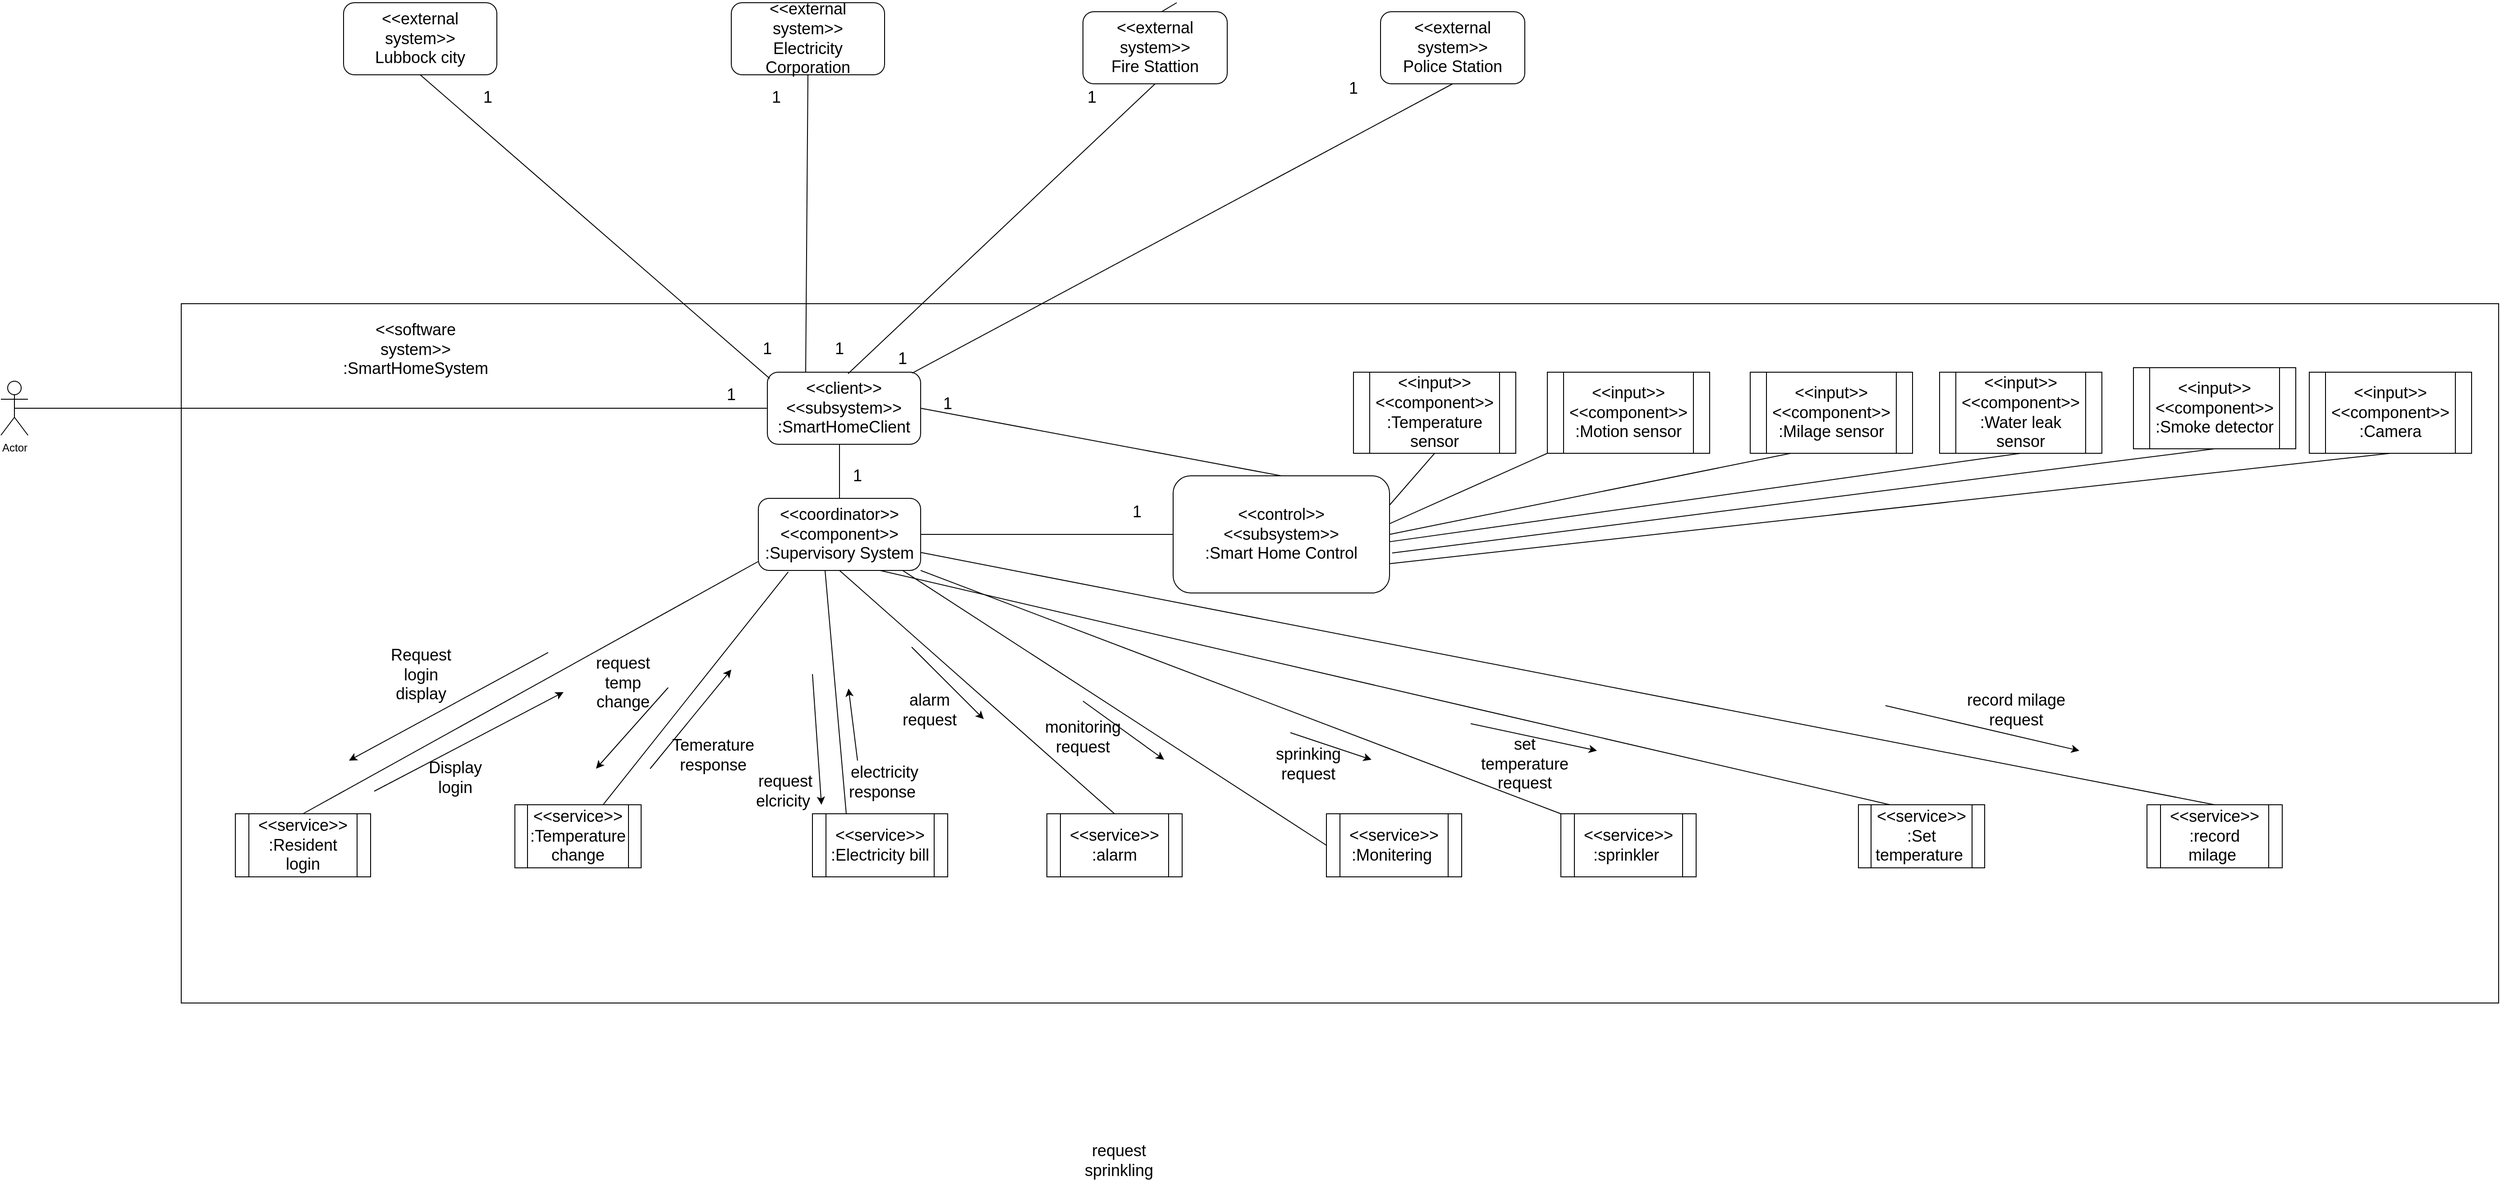 <mxfile version="17.5.0" type="github">
  <diagram id="LwQzlAVzvUyMy3VO4LuI" name="Page-1">
    <mxGraphModel dx="4247" dy="2860" grid="1" gridSize="10" guides="1" tooltips="1" connect="1" arrows="1" fold="1" page="1" pageScale="1" pageWidth="850" pageHeight="1100" math="0" shadow="0">
      <root>
        <mxCell id="0" />
        <mxCell id="1" parent="0" />
        <mxCell id="XMzmMy7WJoEY2yud8e1e-3" value="" style="rounded=0;whiteSpace=wrap;html=1;" vertex="1" parent="1">
          <mxGeometry x="-490" y="144" width="2570" height="776" as="geometry" />
        </mxCell>
        <mxCell id="XMzmMy7WJoEY2yud8e1e-4" value="&amp;lt;&amp;lt;software system&amp;gt;&amp;gt;&lt;br style=&quot;font-size: 18px;&quot;&gt;:SmartHomeSystem" style="text;html=1;strokeColor=none;fillColor=none;align=center;verticalAlign=middle;whiteSpace=wrap;rounded=0;fontSize=18;" vertex="1" parent="1">
          <mxGeometry x="-310" y="180" width="160" height="29" as="geometry" />
        </mxCell>
        <mxCell id="XMzmMy7WJoEY2yud8e1e-5" value="&lt;span style=&quot;font-size: 18px;&quot;&gt;&amp;lt;&amp;lt;client&amp;gt;&amp;gt;&lt;/span&gt;&lt;br style=&quot;font-size: 18px;&quot;&gt;&lt;span style=&quot;font-size: 18px;&quot;&gt;&amp;lt;&amp;lt;subsystem&amp;gt;&amp;gt;&lt;/span&gt;&lt;br style=&quot;font-size: 18px;&quot;&gt;&lt;span style=&quot;font-size: 18px;&quot;&gt;:SmartHomeClient&lt;/span&gt;" style="rounded=1;whiteSpace=wrap;html=1;fontSize=18;" vertex="1" parent="1">
          <mxGeometry x="160" y="220" width="170" height="80" as="geometry" />
        </mxCell>
        <mxCell id="XMzmMy7WJoEY2yud8e1e-6" value="&amp;lt;&amp;lt;external system&amp;gt;&amp;gt;&lt;br style=&quot;font-size: 18px;&quot;&gt;Lubbock city" style="rounded=1;whiteSpace=wrap;html=1;fontSize=18;" vertex="1" parent="1">
          <mxGeometry x="-310" y="-190" width="170" height="80" as="geometry" />
        </mxCell>
        <mxCell id="XMzmMy7WJoEY2yud8e1e-7" value="&amp;lt;&amp;lt;external system&amp;gt;&amp;gt;&lt;br style=&quot;font-size: 18px;&quot;&gt;Electricity Corporation" style="rounded=1;whiteSpace=wrap;html=1;fontSize=18;" vertex="1" parent="1">
          <mxGeometry x="120" y="-190" width="170" height="80" as="geometry" />
        </mxCell>
        <mxCell id="XMzmMy7WJoEY2yud8e1e-8" value="&amp;lt;&amp;lt;external system&amp;gt;&amp;gt;&lt;br style=&quot;font-size: 18px;&quot;&gt;Police Station" style="rounded=1;whiteSpace=wrap;html=1;fontSize=18;" vertex="1" parent="1">
          <mxGeometry x="840" y="-180" width="160" height="80" as="geometry" />
        </mxCell>
        <mxCell id="XMzmMy7WJoEY2yud8e1e-9" value="" style="endArrow=none;html=1;rounded=0;entryX=0.5;entryY=1;entryDx=0;entryDy=0;exitX=0.015;exitY=0.087;exitDx=0;exitDy=0;exitPerimeter=0;" edge="1" parent="1" source="XMzmMy7WJoEY2yud8e1e-5" target="XMzmMy7WJoEY2yud8e1e-6">
          <mxGeometry width="50" height="50" relative="1" as="geometry">
            <mxPoint x="550" y="-60" as="sourcePoint" />
            <mxPoint x="600" y="-110" as="targetPoint" />
          </mxGeometry>
        </mxCell>
        <mxCell id="XMzmMy7WJoEY2yud8e1e-10" value="" style="endArrow=none;html=1;rounded=0;entryX=0.5;entryY=1;entryDx=0;entryDy=0;exitX=0.25;exitY=0;exitDx=0;exitDy=0;" edge="1" parent="1" source="XMzmMy7WJoEY2yud8e1e-5" target="XMzmMy7WJoEY2yud8e1e-7">
          <mxGeometry width="50" height="50" relative="1" as="geometry">
            <mxPoint x="550" y="-60" as="sourcePoint" />
            <mxPoint x="600" y="-110" as="targetPoint" />
          </mxGeometry>
        </mxCell>
        <mxCell id="XMzmMy7WJoEY2yud8e1e-11" value="" style="endArrow=none;html=1;rounded=0;entryX=0.5;entryY=1;entryDx=0;entryDy=0;exitX=0.526;exitY=0.022;exitDx=0;exitDy=0;exitPerimeter=0;startArrow=none;" edge="1" parent="1" source="XMzmMy7WJoEY2yud8e1e-48">
          <mxGeometry width="50" height="50" relative="1" as="geometry">
            <mxPoint x="274" y="239" as="sourcePoint" />
            <mxPoint x="614" y="-190" as="targetPoint" />
          </mxGeometry>
        </mxCell>
        <mxCell id="XMzmMy7WJoEY2yud8e1e-12" value="" style="endArrow=none;html=1;rounded=0;entryX=0.5;entryY=1;entryDx=0;entryDy=0;exitX=0.944;exitY=0.014;exitDx=0;exitDy=0;exitPerimeter=0;" edge="1" parent="1" source="XMzmMy7WJoEY2yud8e1e-5" target="XMzmMy7WJoEY2yud8e1e-8">
          <mxGeometry width="50" height="50" relative="1" as="geometry">
            <mxPoint x="330" y="240" as="sourcePoint" />
            <mxPoint x="600" y="-110" as="targetPoint" />
          </mxGeometry>
        </mxCell>
        <mxCell id="XMzmMy7WJoEY2yud8e1e-13" value="&lt;span style=&quot;font-size: 18px;&quot;&gt;&amp;lt;&amp;lt;coordinator&amp;gt;&amp;gt;&lt;/span&gt;&lt;br style=&quot;font-size: 18px;&quot;&gt;&lt;span style=&quot;font-size: 18px;&quot;&gt;&amp;lt;&amp;lt;component&amp;gt;&amp;gt;&lt;br style=&quot;font-size: 18px;&quot;&gt;:Supervisory System&lt;br style=&quot;font-size: 18px;&quot;&gt;&lt;/span&gt;" style="rounded=1;whiteSpace=wrap;html=1;fontSize=18;" vertex="1" parent="1">
          <mxGeometry x="150" y="360" width="180" height="80" as="geometry" />
        </mxCell>
        <mxCell id="XMzmMy7WJoEY2yud8e1e-14" value="Actor" style="shape=umlActor;verticalLabelPosition=bottom;verticalAlign=top;html=1;outlineConnect=0;" vertex="1" parent="1">
          <mxGeometry x="-690" y="230" width="30" height="60" as="geometry" />
        </mxCell>
        <mxCell id="XMzmMy7WJoEY2yud8e1e-15" value="" style="endArrow=none;html=1;rounded=0;exitX=0.5;exitY=0.5;exitDx=0;exitDy=0;exitPerimeter=0;entryX=0;entryY=0.5;entryDx=0;entryDy=0;" edge="1" parent="1" source="XMzmMy7WJoEY2yud8e1e-14" target="XMzmMy7WJoEY2yud8e1e-5">
          <mxGeometry width="50" height="50" relative="1" as="geometry">
            <mxPoint x="-90" y="266" as="sourcePoint" />
            <mxPoint x="210.0" y="266.4" as="targetPoint" />
          </mxGeometry>
        </mxCell>
        <mxCell id="XMzmMy7WJoEY2yud8e1e-16" value="" style="endArrow=none;html=1;rounded=0;exitX=0.5;exitY=0;exitDx=0;exitDy=0;" edge="1" parent="1" source="XMzmMy7WJoEY2yud8e1e-13">
          <mxGeometry width="50" height="50" relative="1" as="geometry">
            <mxPoint x="300" y="370" as="sourcePoint" />
            <mxPoint x="240" y="300" as="targetPoint" />
          </mxGeometry>
        </mxCell>
        <mxCell id="XMzmMy7WJoEY2yud8e1e-17" value="&lt;span style=&quot;font-size: 18px;&quot;&gt;&amp;lt;&amp;lt;control&amp;gt;&amp;gt;&lt;/span&gt;&lt;br style=&quot;font-size: 18px;&quot;&gt;&lt;span style=&quot;font-size: 18px;&quot;&gt;&amp;lt;&amp;lt;subsystem&amp;gt;&amp;gt;&lt;br style=&quot;font-size: 18px;&quot;&gt;:Smart Home Control&lt;br style=&quot;font-size: 18px;&quot;&gt;&lt;/span&gt;" style="rounded=1;whiteSpace=wrap;html=1;fontSize=18;" vertex="1" parent="1">
          <mxGeometry x="610" y="335" width="240" height="130" as="geometry" />
        </mxCell>
        <mxCell id="XMzmMy7WJoEY2yud8e1e-18" value="" style="endArrow=none;html=1;rounded=0;exitX=0;exitY=0.5;exitDx=0;exitDy=0;entryX=1;entryY=0.5;entryDx=0;entryDy=0;" edge="1" parent="1" source="XMzmMy7WJoEY2yud8e1e-17" target="XMzmMy7WJoEY2yud8e1e-13">
          <mxGeometry width="50" height="50" relative="1" as="geometry">
            <mxPoint x="330" y="440" as="sourcePoint" />
            <mxPoint x="380" y="390" as="targetPoint" />
          </mxGeometry>
        </mxCell>
        <mxCell id="XMzmMy7WJoEY2yud8e1e-19" value="&amp;lt;&amp;lt;service&amp;gt;&amp;gt;&lt;br&gt;:Resident login" style="shape=process;whiteSpace=wrap;html=1;backgroundOutline=1;fontFamily=Helvetica;fontSize=18;" vertex="1" parent="1">
          <mxGeometry x="-430" y="710" width="150" height="70" as="geometry" />
        </mxCell>
        <mxCell id="XMzmMy7WJoEY2yud8e1e-20" value="&amp;lt;&amp;lt;service&amp;gt;&amp;gt;&lt;br&gt;:Temperature change" style="shape=process;whiteSpace=wrap;html=1;backgroundOutline=1;fontFamily=Helvetica;fontSize=18;" vertex="1" parent="1">
          <mxGeometry x="-120" y="700" width="140" height="70" as="geometry" />
        </mxCell>
        <mxCell id="XMzmMy7WJoEY2yud8e1e-21" value="&amp;lt;&amp;lt;service&amp;gt;&amp;gt;&lt;br&gt;:Electricity bill" style="shape=process;whiteSpace=wrap;html=1;backgroundOutline=1;fontFamily=Helvetica;fontSize=18;" vertex="1" parent="1">
          <mxGeometry x="210" y="710" width="150" height="70" as="geometry" />
        </mxCell>
        <mxCell id="XMzmMy7WJoEY2yud8e1e-22" value="" style="endArrow=none;html=1;rounded=0;fontFamily=Helvetica;fontSize=18;exitX=0.5;exitY=0;exitDx=0;exitDy=0;" edge="1" parent="1" source="XMzmMy7WJoEY2yud8e1e-19">
          <mxGeometry width="50" height="50" relative="1" as="geometry">
            <mxPoint x="390" y="680" as="sourcePoint" />
            <mxPoint x="150" y="430" as="targetPoint" />
          </mxGeometry>
        </mxCell>
        <mxCell id="XMzmMy7WJoEY2yud8e1e-23" value="" style="endArrow=none;html=1;rounded=0;fontFamily=Helvetica;fontSize=18;entryX=0.184;entryY=1.021;entryDx=0;entryDy=0;entryPerimeter=0;" edge="1" parent="1" source="XMzmMy7WJoEY2yud8e1e-20" target="XMzmMy7WJoEY2yud8e1e-13">
          <mxGeometry width="50" height="50" relative="1" as="geometry">
            <mxPoint x="250" y="490" as="sourcePoint" />
            <mxPoint x="300" y="440" as="targetPoint" />
          </mxGeometry>
        </mxCell>
        <mxCell id="XMzmMy7WJoEY2yud8e1e-24" value="" style="endArrow=none;html=1;rounded=0;fontFamily=Helvetica;fontSize=18;exitX=0.25;exitY=0;exitDx=0;exitDy=0;entryX=0.411;entryY=0.998;entryDx=0;entryDy=0;entryPerimeter=0;" edge="1" parent="1" source="XMzmMy7WJoEY2yud8e1e-21" target="XMzmMy7WJoEY2yud8e1e-13">
          <mxGeometry width="50" height="50" relative="1" as="geometry">
            <mxPoint x="310" y="520" as="sourcePoint" />
            <mxPoint x="290" y="440" as="targetPoint" />
          </mxGeometry>
        </mxCell>
        <mxCell id="XMzmMy7WJoEY2yud8e1e-25" value="" style="endArrow=none;html=1;rounded=0;fontFamily=Helvetica;fontSize=18;entryX=1;entryY=0.5;entryDx=0;entryDy=0;exitX=0.5;exitY=0;exitDx=0;exitDy=0;" edge="1" parent="1" source="XMzmMy7WJoEY2yud8e1e-17" target="XMzmMy7WJoEY2yud8e1e-5">
          <mxGeometry width="50" height="50" relative="1" as="geometry">
            <mxPoint x="400" y="330" as="sourcePoint" />
            <mxPoint x="450" y="280" as="targetPoint" />
          </mxGeometry>
        </mxCell>
        <mxCell id="XMzmMy7WJoEY2yud8e1e-26" value="&amp;lt;&amp;lt;input&amp;gt;&amp;gt;&lt;br&gt;&amp;lt;&amp;lt;component&amp;gt;&amp;gt;&lt;br&gt;:Temperature sensor" style="shape=process;whiteSpace=wrap;html=1;backgroundOutline=1;fontFamily=Helvetica;fontSize=18;" vertex="1" parent="1">
          <mxGeometry x="810" y="220" width="180" height="90" as="geometry" />
        </mxCell>
        <mxCell id="XMzmMy7WJoEY2yud8e1e-27" value="&amp;lt;&amp;lt;input&amp;gt;&amp;gt;&lt;br&gt;&amp;lt;&amp;lt;component&amp;gt;&amp;gt;&lt;br&gt;:Motion sensor" style="shape=process;whiteSpace=wrap;html=1;backgroundOutline=1;fontFamily=Helvetica;fontSize=18;" vertex="1" parent="1">
          <mxGeometry x="1025" y="220" width="180" height="90" as="geometry" />
        </mxCell>
        <mxCell id="XMzmMy7WJoEY2yud8e1e-28" value="&amp;lt;&amp;lt;input&amp;gt;&amp;gt;&lt;br&gt;&amp;lt;&amp;lt;component&amp;gt;&amp;gt;&lt;br&gt;:Milage sensor" style="shape=process;whiteSpace=wrap;html=1;backgroundOutline=1;fontFamily=Helvetica;fontSize=18;" vertex="1" parent="1">
          <mxGeometry x="1250" y="220" width="180" height="90" as="geometry" />
        </mxCell>
        <mxCell id="XMzmMy7WJoEY2yud8e1e-29" value="&amp;lt;&amp;lt;input&amp;gt;&amp;gt;&lt;br&gt;&amp;lt;&amp;lt;component&amp;gt;&amp;gt;&lt;br&gt;:Water leak sensor" style="shape=process;whiteSpace=wrap;html=1;backgroundOutline=1;fontFamily=Helvetica;fontSize=18;" vertex="1" parent="1">
          <mxGeometry x="1460" y="220" width="180" height="90" as="geometry" />
        </mxCell>
        <mxCell id="XMzmMy7WJoEY2yud8e1e-30" value="&amp;lt;&amp;lt;input&amp;gt;&amp;gt;&lt;br&gt;&amp;lt;&amp;lt;component&amp;gt;&amp;gt;&lt;br&gt;:Smoke detector" style="shape=process;whiteSpace=wrap;html=1;backgroundOutline=1;fontFamily=Helvetica;fontSize=18;" vertex="1" parent="1">
          <mxGeometry x="1675" y="215" width="180" height="90" as="geometry" />
        </mxCell>
        <mxCell id="XMzmMy7WJoEY2yud8e1e-31" value="&amp;lt;&amp;lt;input&amp;gt;&amp;gt;&lt;br&gt;&amp;lt;&amp;lt;component&amp;gt;&amp;gt;&lt;br&gt;:Camera" style="shape=process;whiteSpace=wrap;html=1;backgroundOutline=1;fontFamily=Helvetica;fontSize=18;" vertex="1" parent="1">
          <mxGeometry x="1870" y="220" width="180" height="90" as="geometry" />
        </mxCell>
        <mxCell id="XMzmMy7WJoEY2yud8e1e-32" value="" style="endArrow=none;html=1;rounded=0;fontFamily=Helvetica;fontSize=18;entryX=0.5;entryY=1;entryDx=0;entryDy=0;exitX=1;exitY=0.25;exitDx=0;exitDy=0;" edge="1" parent="1" source="XMzmMy7WJoEY2yud8e1e-17" target="XMzmMy7WJoEY2yud8e1e-26">
          <mxGeometry width="50" height="50" relative="1" as="geometry">
            <mxPoint x="670" y="340" as="sourcePoint" />
            <mxPoint x="720" y="290" as="targetPoint" />
          </mxGeometry>
        </mxCell>
        <mxCell id="XMzmMy7WJoEY2yud8e1e-33" value="" style="endArrow=none;html=1;rounded=0;fontFamily=Helvetica;fontSize=18;entryX=1.002;entryY=0.407;entryDx=0;entryDy=0;exitX=0;exitY=1;exitDx=0;exitDy=0;entryPerimeter=0;" edge="1" parent="1" source="XMzmMy7WJoEY2yud8e1e-27" target="XMzmMy7WJoEY2yud8e1e-17">
          <mxGeometry width="50" height="50" relative="1" as="geometry">
            <mxPoint x="790" y="490" as="sourcePoint" />
            <mxPoint x="840" y="440" as="targetPoint" />
          </mxGeometry>
        </mxCell>
        <mxCell id="XMzmMy7WJoEY2yud8e1e-34" value="" style="endArrow=none;html=1;rounded=0;fontFamily=Helvetica;fontSize=18;entryX=0.25;entryY=1;entryDx=0;entryDy=0;exitX=1;exitY=0.5;exitDx=0;exitDy=0;" edge="1" parent="1" source="XMzmMy7WJoEY2yud8e1e-17" target="XMzmMy7WJoEY2yud8e1e-28">
          <mxGeometry width="50" height="50" relative="1" as="geometry">
            <mxPoint x="870" y="490" as="sourcePoint" />
            <mxPoint x="920" y="440" as="targetPoint" />
          </mxGeometry>
        </mxCell>
        <mxCell id="XMzmMy7WJoEY2yud8e1e-35" value="" style="endArrow=none;html=1;rounded=0;fontFamily=Helvetica;fontSize=18;entryX=0.5;entryY=1;entryDx=0;entryDy=0;exitX=0.999;exitY=0.563;exitDx=0;exitDy=0;exitPerimeter=0;" edge="1" parent="1" source="XMzmMy7WJoEY2yud8e1e-17" target="XMzmMy7WJoEY2yud8e1e-29">
          <mxGeometry width="50" height="50" relative="1" as="geometry">
            <mxPoint x="1290" y="390" as="sourcePoint" />
            <mxPoint x="1340" y="340" as="targetPoint" />
          </mxGeometry>
        </mxCell>
        <mxCell id="XMzmMy7WJoEY2yud8e1e-36" value="" style="endArrow=none;html=1;rounded=0;fontFamily=Helvetica;fontSize=18;exitX=0.5;exitY=1;exitDx=0;exitDy=0;entryX=1.012;entryY=0.659;entryDx=0;entryDy=0;entryPerimeter=0;" edge="1" parent="1" source="XMzmMy7WJoEY2yud8e1e-30" target="XMzmMy7WJoEY2yud8e1e-17">
          <mxGeometry width="50" height="50" relative="1" as="geometry">
            <mxPoint x="970" y="540" as="sourcePoint" />
            <mxPoint x="730" y="420" as="targetPoint" />
          </mxGeometry>
        </mxCell>
        <mxCell id="XMzmMy7WJoEY2yud8e1e-37" value="" style="endArrow=none;html=1;rounded=0;fontFamily=Helvetica;fontSize=18;entryX=0.5;entryY=1;entryDx=0;entryDy=0;exitX=1;exitY=0.75;exitDx=0;exitDy=0;" edge="1" parent="1" source="XMzmMy7WJoEY2yud8e1e-17" target="XMzmMy7WJoEY2yud8e1e-31">
          <mxGeometry width="50" height="50" relative="1" as="geometry">
            <mxPoint x="840" y="540" as="sourcePoint" />
            <mxPoint x="890" y="490" as="targetPoint" />
          </mxGeometry>
        </mxCell>
        <mxCell id="XMzmMy7WJoEY2yud8e1e-38" value="&amp;lt;&amp;lt;service&amp;gt;&amp;gt;&lt;br&gt;:alarm" style="shape=process;whiteSpace=wrap;html=1;backgroundOutline=1;fontFamily=Helvetica;fontSize=18;" vertex="1" parent="1">
          <mxGeometry x="470" y="710" width="150" height="70" as="geometry" />
        </mxCell>
        <mxCell id="XMzmMy7WJoEY2yud8e1e-39" value="&amp;lt;&amp;lt;service&amp;gt;&amp;gt;&lt;br&gt;:Set temperature&amp;nbsp;" style="shape=process;whiteSpace=wrap;html=1;backgroundOutline=1;fontFamily=Helvetica;fontSize=18;" vertex="1" parent="1">
          <mxGeometry x="1370" y="700" width="140" height="70" as="geometry" />
        </mxCell>
        <mxCell id="XMzmMy7WJoEY2yud8e1e-40" value="&amp;lt;&amp;lt;service&amp;gt;&amp;gt;&lt;br&gt;:Monitering&amp;nbsp;" style="shape=process;whiteSpace=wrap;html=1;backgroundOutline=1;fontFamily=Helvetica;fontSize=18;" vertex="1" parent="1">
          <mxGeometry x="780" y="710" width="150" height="70" as="geometry" />
        </mxCell>
        <mxCell id="XMzmMy7WJoEY2yud8e1e-41" value="&amp;lt;&amp;lt;service&amp;gt;&amp;gt;&lt;br&gt;:sprinkler&amp;nbsp;" style="shape=process;whiteSpace=wrap;html=1;backgroundOutline=1;fontFamily=Helvetica;fontSize=18;" vertex="1" parent="1">
          <mxGeometry x="1040" y="710" width="150" height="70" as="geometry" />
        </mxCell>
        <mxCell id="XMzmMy7WJoEY2yud8e1e-42" value="&amp;lt;&amp;lt;service&amp;gt;&amp;gt;&lt;br&gt;:record milage&amp;nbsp;" style="shape=process;whiteSpace=wrap;html=1;backgroundOutline=1;fontFamily=Helvetica;fontSize=18;" vertex="1" parent="1">
          <mxGeometry x="1690" y="700" width="150" height="70" as="geometry" />
        </mxCell>
        <mxCell id="XMzmMy7WJoEY2yud8e1e-43" value="" style="endArrow=none;html=1;rounded=0;fontFamily=Helvetica;fontSize=18;entryX=0.5;entryY=0;entryDx=0;entryDy=0;exitX=0.5;exitY=1;exitDx=0;exitDy=0;" edge="1" parent="1" source="XMzmMy7WJoEY2yud8e1e-13" target="XMzmMy7WJoEY2yud8e1e-38">
          <mxGeometry width="50" height="50" relative="1" as="geometry">
            <mxPoint x="210" y="590" as="sourcePoint" />
            <mxPoint x="260" y="540" as="targetPoint" />
          </mxGeometry>
        </mxCell>
        <mxCell id="XMzmMy7WJoEY2yud8e1e-44" value="" style="endArrow=none;html=1;rounded=0;fontFamily=Helvetica;fontSize=18;entryX=0.75;entryY=1;entryDx=0;entryDy=0;exitX=0.25;exitY=0;exitDx=0;exitDy=0;" edge="1" parent="1" source="XMzmMy7WJoEY2yud8e1e-39" target="XMzmMy7WJoEY2yud8e1e-13">
          <mxGeometry width="50" height="50" relative="1" as="geometry">
            <mxPoint x="490" y="650" as="sourcePoint" />
            <mxPoint x="540" y="600" as="targetPoint" />
          </mxGeometry>
        </mxCell>
        <mxCell id="XMzmMy7WJoEY2yud8e1e-45" value="" style="endArrow=none;html=1;rounded=0;fontFamily=Helvetica;fontSize=18;entryX=0.889;entryY=1;entryDx=0;entryDy=0;entryPerimeter=0;exitX=0;exitY=0.5;exitDx=0;exitDy=0;" edge="1" parent="1" source="XMzmMy7WJoEY2yud8e1e-40" target="XMzmMy7WJoEY2yud8e1e-13">
          <mxGeometry width="50" height="50" relative="1" as="geometry">
            <mxPoint x="630" y="640" as="sourcePoint" />
            <mxPoint x="680" y="590" as="targetPoint" />
          </mxGeometry>
        </mxCell>
        <mxCell id="XMzmMy7WJoEY2yud8e1e-46" value="" style="endArrow=none;html=1;rounded=0;fontFamily=Helvetica;fontSize=18;entryX=1;entryY=1;entryDx=0;entryDy=0;exitX=0;exitY=0;exitDx=0;exitDy=0;" edge="1" parent="1" source="XMzmMy7WJoEY2yud8e1e-41" target="XMzmMy7WJoEY2yud8e1e-13">
          <mxGeometry width="50" height="50" relative="1" as="geometry">
            <mxPoint x="810" y="610" as="sourcePoint" />
            <mxPoint x="860" y="560" as="targetPoint" />
          </mxGeometry>
        </mxCell>
        <mxCell id="XMzmMy7WJoEY2yud8e1e-47" value="" style="endArrow=none;html=1;rounded=0;fontFamily=Helvetica;fontSize=18;entryX=1;entryY=0.75;entryDx=0;entryDy=0;exitX=0.5;exitY=0;exitDx=0;exitDy=0;" edge="1" parent="1" source="XMzmMy7WJoEY2yud8e1e-42" target="XMzmMy7WJoEY2yud8e1e-13">
          <mxGeometry width="50" height="50" relative="1" as="geometry">
            <mxPoint x="750" y="580" as="sourcePoint" />
            <mxPoint x="800" y="530" as="targetPoint" />
          </mxGeometry>
        </mxCell>
        <mxCell id="XMzmMy7WJoEY2yud8e1e-48" value="&amp;lt;&amp;lt;external system&amp;gt;&amp;gt;&lt;br style=&quot;font-size: 18px;&quot;&gt;Fire Stattion" style="rounded=1;whiteSpace=wrap;html=1;fontSize=18;" vertex="1" parent="1">
          <mxGeometry x="510" y="-180" width="160" height="80" as="geometry" />
        </mxCell>
        <mxCell id="XMzmMy7WJoEY2yud8e1e-49" value="" style="endArrow=none;html=1;rounded=0;entryX=0.5;entryY=1;entryDx=0;entryDy=0;exitX=0.526;exitY=0.022;exitDx=0;exitDy=0;exitPerimeter=0;" edge="1" parent="1" source="XMzmMy7WJoEY2yud8e1e-5" target="XMzmMy7WJoEY2yud8e1e-48">
          <mxGeometry width="50" height="50" relative="1" as="geometry">
            <mxPoint x="249.42" y="221.76" as="sourcePoint" />
            <mxPoint x="614" y="-190" as="targetPoint" />
          </mxGeometry>
        </mxCell>
        <mxCell id="XMzmMy7WJoEY2yud8e1e-50" value="Request login display" style="text;html=1;strokeColor=none;fillColor=none;align=center;verticalAlign=middle;whiteSpace=wrap;rounded=0;fontFamily=Helvetica;fontSize=18;" vertex="1" parent="1">
          <mxGeometry x="-254" y="541" width="60" height="30" as="geometry" />
        </mxCell>
        <mxCell id="XMzmMy7WJoEY2yud8e1e-51" value="" style="endArrow=classic;html=1;rounded=0;fontFamily=Helvetica;fontSize=18;startSize=14;endSize=6;jumpSize=7;" edge="1" parent="1">
          <mxGeometry width="50" height="50" relative="1" as="geometry">
            <mxPoint x="-276" y="685" as="sourcePoint" />
            <mxPoint x="-66" y="575" as="targetPoint" />
          </mxGeometry>
        </mxCell>
        <mxCell id="XMzmMy7WJoEY2yud8e1e-52" value="Display login" style="text;html=1;strokeColor=none;fillColor=none;align=center;verticalAlign=middle;whiteSpace=wrap;rounded=0;fontFamily=Helvetica;fontSize=18;" vertex="1" parent="1">
          <mxGeometry x="-216" y="655" width="60" height="30" as="geometry" />
        </mxCell>
        <mxCell id="XMzmMy7WJoEY2yud8e1e-53" value="" style="endArrow=classic;html=1;rounded=0;fontFamily=Helvetica;fontSize=18;startSize=14;endSize=6;jumpSize=7;exitX=0.145;exitY=0.446;exitDx=0;exitDy=0;exitPerimeter=0;" edge="1" parent="1">
          <mxGeometry width="50" height="50" relative="1" as="geometry">
            <mxPoint x="-83.1" y="531.096" as="sourcePoint" />
            <mxPoint x="-304" y="651.0" as="targetPoint" />
          </mxGeometry>
        </mxCell>
        <mxCell id="XMzmMy7WJoEY2yud8e1e-54" value="" style="endArrow=classic;html=1;rounded=0;fontFamily=Helvetica;fontSize=18;startSize=14;endSize=6;jumpSize=7;" edge="1" parent="1">
          <mxGeometry width="50" height="50" relative="1" as="geometry">
            <mxPoint x="30" y="660" as="sourcePoint" />
            <mxPoint x="120" y="550" as="targetPoint" />
          </mxGeometry>
        </mxCell>
        <mxCell id="XMzmMy7WJoEY2yud8e1e-55" value="Temerature response" style="text;html=1;strokeColor=none;fillColor=none;align=center;verticalAlign=middle;whiteSpace=wrap;rounded=0;fontFamily=Helvetica;fontSize=18;" vertex="1" parent="1">
          <mxGeometry x="70" y="630" width="60" height="30" as="geometry" />
        </mxCell>
        <mxCell id="XMzmMy7WJoEY2yud8e1e-56" value="" style="endArrow=classic;html=1;rounded=0;fontFamily=Helvetica;fontSize=18;startSize=14;endSize=6;jumpSize=7;" edge="1" parent="1">
          <mxGeometry width="50" height="50" relative="1" as="geometry">
            <mxPoint x="50" y="570" as="sourcePoint" />
            <mxPoint x="-30" y="660" as="targetPoint" />
          </mxGeometry>
        </mxCell>
        <mxCell id="XMzmMy7WJoEY2yud8e1e-57" value="request temp change" style="text;html=1;strokeColor=none;fillColor=none;align=center;verticalAlign=middle;whiteSpace=wrap;rounded=0;fontFamily=Helvetica;fontSize=18;" vertex="1" parent="1">
          <mxGeometry x="-30" y="550" width="60" height="30" as="geometry" />
        </mxCell>
        <mxCell id="XMzmMy7WJoEY2yud8e1e-58" value="" style="endArrow=classic;html=1;rounded=0;fontFamily=Helvetica;fontSize=18;startSize=14;endSize=6;jumpSize=7;" edge="1" parent="1">
          <mxGeometry width="50" height="50" relative="1" as="geometry">
            <mxPoint x="210" y="555" as="sourcePoint" />
            <mxPoint x="220" y="700" as="targetPoint" />
          </mxGeometry>
        </mxCell>
        <mxCell id="XMzmMy7WJoEY2yud8e1e-59" value="request elcricity&amp;nbsp;" style="text;html=1;strokeColor=none;fillColor=none;align=center;verticalAlign=middle;whiteSpace=wrap;rounded=0;fontFamily=Helvetica;fontSize=18;" vertex="1" parent="1">
          <mxGeometry x="150" y="670" width="60" height="30" as="geometry" />
        </mxCell>
        <mxCell id="XMzmMy7WJoEY2yud8e1e-60" value="" style="endArrow=classic;html=1;rounded=0;fontFamily=Helvetica;fontSize=18;startSize=14;endSize=6;jumpSize=7;" edge="1" parent="1">
          <mxGeometry width="50" height="50" relative="1" as="geometry">
            <mxPoint x="260" y="651" as="sourcePoint" />
            <mxPoint x="250" y="571" as="targetPoint" />
          </mxGeometry>
        </mxCell>
        <mxCell id="XMzmMy7WJoEY2yud8e1e-61" value="electricity&lt;br&gt;response&amp;nbsp;" style="text;html=1;strokeColor=none;fillColor=none;align=center;verticalAlign=middle;whiteSpace=wrap;rounded=0;fontFamily=Helvetica;fontSize=18;" vertex="1" parent="1">
          <mxGeometry x="260" y="660" width="60" height="30" as="geometry" />
        </mxCell>
        <mxCell id="XMzmMy7WJoEY2yud8e1e-62" value="" style="endArrow=classic;html=1;rounded=0;fontFamily=Helvetica;fontSize=18;startSize=14;endSize=6;jumpSize=7;" edge="1" parent="1">
          <mxGeometry width="50" height="50" relative="1" as="geometry">
            <mxPoint x="320" y="525" as="sourcePoint" />
            <mxPoint x="400" y="605" as="targetPoint" />
          </mxGeometry>
        </mxCell>
        <mxCell id="XMzmMy7WJoEY2yud8e1e-63" value="alarm request" style="text;html=1;strokeColor=none;fillColor=none;align=center;verticalAlign=middle;whiteSpace=wrap;rounded=0;fontFamily=Helvetica;fontSize=18;" vertex="1" parent="1">
          <mxGeometry x="310" y="580" width="60" height="30" as="geometry" />
        </mxCell>
        <mxCell id="XMzmMy7WJoEY2yud8e1e-64" value="" style="endArrow=classic;html=1;rounded=0;fontFamily=Helvetica;fontSize=18;startSize=14;endSize=6;jumpSize=7;" edge="1" parent="1">
          <mxGeometry width="50" height="50" relative="1" as="geometry">
            <mxPoint x="510" y="585" as="sourcePoint" />
            <mxPoint x="600" y="650" as="targetPoint" />
          </mxGeometry>
        </mxCell>
        <mxCell id="XMzmMy7WJoEY2yud8e1e-65" value="monitoring request" style="text;html=1;strokeColor=none;fillColor=none;align=center;verticalAlign=middle;whiteSpace=wrap;rounded=0;fontFamily=Helvetica;fontSize=18;" vertex="1" parent="1">
          <mxGeometry x="480" y="610" width="60" height="30" as="geometry" />
        </mxCell>
        <mxCell id="XMzmMy7WJoEY2yud8e1e-66" value="" style="endArrow=classic;html=1;rounded=0;fontFamily=Helvetica;fontSize=18;startSize=14;endSize=6;jumpSize=7;" edge="1" parent="1">
          <mxGeometry width="50" height="50" relative="1" as="geometry">
            <mxPoint x="740" y="620" as="sourcePoint" />
            <mxPoint x="830" y="650" as="targetPoint" />
          </mxGeometry>
        </mxCell>
        <mxCell id="XMzmMy7WJoEY2yud8e1e-67" value="request sprinkling" style="text;html=1;strokeColor=none;fillColor=none;align=center;verticalAlign=middle;whiteSpace=wrap;rounded=0;fontFamily=Helvetica;fontSize=18;" vertex="1" parent="1">
          <mxGeometry x="520" y="1080" width="60" height="30" as="geometry" />
        </mxCell>
        <mxCell id="XMzmMy7WJoEY2yud8e1e-68" value="sprinking request" style="text;html=1;strokeColor=none;fillColor=none;align=center;verticalAlign=middle;whiteSpace=wrap;rounded=0;fontFamily=Helvetica;fontSize=18;" vertex="1" parent="1">
          <mxGeometry x="730" y="640" width="60" height="30" as="geometry" />
        </mxCell>
        <mxCell id="XMzmMy7WJoEY2yud8e1e-69" value="" style="endArrow=classic;html=1;rounded=0;fontFamily=Helvetica;fontSize=18;startSize=14;endSize=6;jumpSize=7;" edge="1" parent="1">
          <mxGeometry width="50" height="50" relative="1" as="geometry">
            <mxPoint x="940" y="610" as="sourcePoint" />
            <mxPoint x="1080" y="640" as="targetPoint" />
          </mxGeometry>
        </mxCell>
        <mxCell id="XMzmMy7WJoEY2yud8e1e-70" value="set temperature request" style="text;html=1;strokeColor=none;fillColor=none;align=center;verticalAlign=middle;whiteSpace=wrap;rounded=0;fontFamily=Helvetica;fontSize=18;" vertex="1" parent="1">
          <mxGeometry x="970" y="640" width="60" height="30" as="geometry" />
        </mxCell>
        <mxCell id="XMzmMy7WJoEY2yud8e1e-71" value="" style="endArrow=classic;html=1;rounded=0;fontFamily=Helvetica;fontSize=18;startSize=14;endSize=6;jumpSize=7;" edge="1" parent="1">
          <mxGeometry width="50" height="50" relative="1" as="geometry">
            <mxPoint x="1400" y="590" as="sourcePoint" />
            <mxPoint x="1615" y="640" as="targetPoint" />
          </mxGeometry>
        </mxCell>
        <mxCell id="XMzmMy7WJoEY2yud8e1e-72" value="record milage request&lt;br&gt;" style="text;html=1;strokeColor=none;fillColor=none;align=center;verticalAlign=middle;whiteSpace=wrap;rounded=0;fontFamily=Helvetica;fontSize=18;" vertex="1" parent="1">
          <mxGeometry x="1480" y="580" width="130" height="30" as="geometry" />
        </mxCell>
        <mxCell id="XMzmMy7WJoEY2yud8e1e-73" value="1" style="text;html=1;strokeColor=none;fillColor=none;align=center;verticalAlign=middle;whiteSpace=wrap;rounded=0;fontFamily=Helvetica;fontSize=18;" vertex="1" parent="1">
          <mxGeometry x="-180" y="-100" width="60" height="30" as="geometry" />
        </mxCell>
        <mxCell id="XMzmMy7WJoEY2yud8e1e-74" value="1" style="text;html=1;strokeColor=none;fillColor=none;align=center;verticalAlign=middle;whiteSpace=wrap;rounded=0;fontFamily=Helvetica;fontSize=18;" vertex="1" parent="1">
          <mxGeometry x="130" y="179" width="60" height="30" as="geometry" />
        </mxCell>
        <mxCell id="XMzmMy7WJoEY2yud8e1e-75" value="1" style="text;html=1;strokeColor=none;fillColor=none;align=center;verticalAlign=middle;whiteSpace=wrap;rounded=0;fontFamily=Helvetica;fontSize=18;" vertex="1" parent="1">
          <mxGeometry x="140" y="-100" width="60" height="30" as="geometry" />
        </mxCell>
        <mxCell id="XMzmMy7WJoEY2yud8e1e-76" value="1" style="text;html=1;strokeColor=none;fillColor=none;align=center;verticalAlign=middle;whiteSpace=wrap;rounded=0;fontFamily=Helvetica;fontSize=18;" vertex="1" parent="1">
          <mxGeometry x="490" y="-100" width="60" height="30" as="geometry" />
        </mxCell>
        <mxCell id="XMzmMy7WJoEY2yud8e1e-77" value="1" style="text;html=1;strokeColor=none;fillColor=none;align=center;verticalAlign=middle;whiteSpace=wrap;rounded=0;fontFamily=Helvetica;fontSize=18;" vertex="1" parent="1">
          <mxGeometry x="780" y="-110" width="60" height="30" as="geometry" />
        </mxCell>
        <mxCell id="XMzmMy7WJoEY2yud8e1e-78" value="1" style="text;html=1;strokeColor=none;fillColor=none;align=center;verticalAlign=middle;whiteSpace=wrap;rounded=0;fontFamily=Helvetica;fontSize=18;" vertex="1" parent="1">
          <mxGeometry x="90" y="230" width="60" height="30" as="geometry" />
        </mxCell>
        <mxCell id="XMzmMy7WJoEY2yud8e1e-79" value="1" style="text;html=1;strokeColor=none;fillColor=none;align=center;verticalAlign=middle;whiteSpace=wrap;rounded=0;fontFamily=Helvetica;fontSize=18;" vertex="1" parent="1">
          <mxGeometry x="210" y="179" width="60" height="30" as="geometry" />
        </mxCell>
        <mxCell id="XMzmMy7WJoEY2yud8e1e-80" value="1" style="text;html=1;strokeColor=none;fillColor=none;align=center;verticalAlign=middle;whiteSpace=wrap;rounded=0;fontFamily=Helvetica;fontSize=18;" vertex="1" parent="1">
          <mxGeometry x="280" y="190" width="60" height="30" as="geometry" />
        </mxCell>
        <mxCell id="XMzmMy7WJoEY2yud8e1e-81" value="1" style="text;html=1;strokeColor=none;fillColor=none;align=center;verticalAlign=middle;whiteSpace=wrap;rounded=0;fontFamily=Helvetica;fontSize=18;" vertex="1" parent="1">
          <mxGeometry x="330" y="240" width="60" height="30" as="geometry" />
        </mxCell>
        <mxCell id="XMzmMy7WJoEY2yud8e1e-82" value="1" style="text;html=1;strokeColor=none;fillColor=none;align=center;verticalAlign=middle;whiteSpace=wrap;rounded=0;fontFamily=Helvetica;fontSize=18;" vertex="1" parent="1">
          <mxGeometry x="230" y="320" width="60" height="30" as="geometry" />
        </mxCell>
        <mxCell id="XMzmMy7WJoEY2yud8e1e-83" value="1" style="text;html=1;strokeColor=none;fillColor=none;align=center;verticalAlign=middle;whiteSpace=wrap;rounded=0;fontFamily=Helvetica;fontSize=18;" vertex="1" parent="1">
          <mxGeometry x="540" y="360" width="60" height="30" as="geometry" />
        </mxCell>
      </root>
    </mxGraphModel>
  </diagram>
</mxfile>
